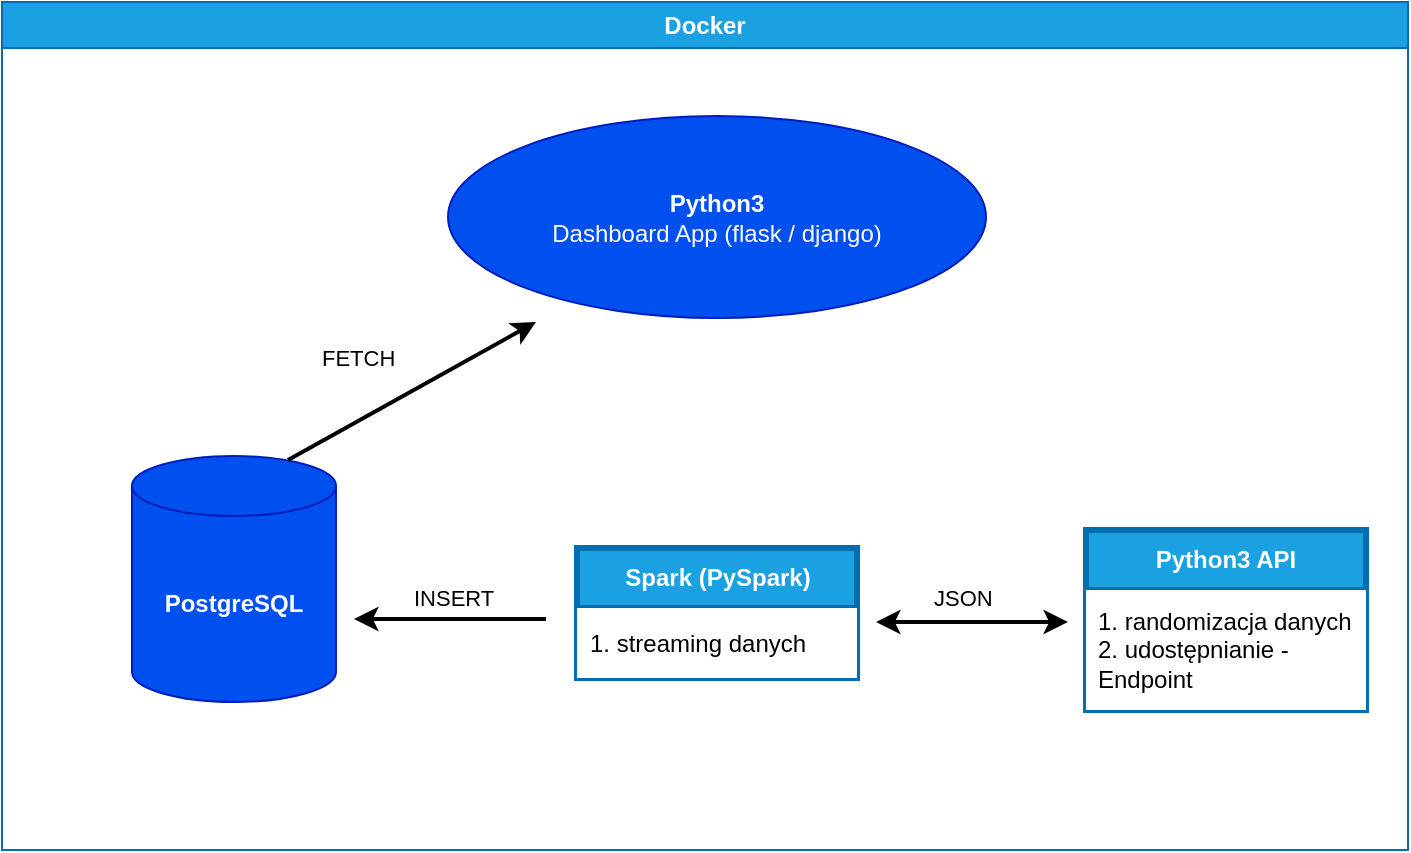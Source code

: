 <mxfile version="24.1.0" type="device">
  <diagram name="Strona-1" id="2ZppeSoiIfE6H7o7fYgK">
    <mxGraphModel dx="954" dy="727" grid="0" gridSize="10" guides="1" tooltips="1" connect="1" arrows="1" fold="1" page="1" pageScale="1" pageWidth="827" pageHeight="1169" background="#ffffff" math="0" shadow="0">
      <root>
        <mxCell id="0" />
        <mxCell id="1" parent="0" />
        <mxCell id="7Bt4KtoVOsmTnt3ndda_-1" value="Docker" style="swimlane;whiteSpace=wrap;html=1;fillColor=#1ba1e2;fontColor=#ffffff;strokeColor=#006EAF;" vertex="1" parent="1">
          <mxGeometry x="33" y="41" width="703" height="424" as="geometry">
            <mxRectangle x="37" y="41" width="73" height="26" as="alternateBounds" />
          </mxGeometry>
        </mxCell>
        <mxCell id="7Bt4KtoVOsmTnt3ndda_-15" value="&lt;b&gt;Python3 API&lt;/b&gt;" style="swimlane;fontStyle=0;childLayout=stackLayout;horizontal=1;startSize=30;horizontalStack=0;resizeParent=1;resizeParentMax=0;resizeLast=0;collapsible=1;marginBottom=0;whiteSpace=wrap;html=1;strokeColor=#006EAF;strokeWidth=3;fontColor=#ffffff;fillColor=#1ba1e2;" vertex="1" parent="7Bt4KtoVOsmTnt3ndda_-1">
          <mxGeometry x="542" y="264" width="140" height="90" as="geometry" />
        </mxCell>
        <mxCell id="7Bt4KtoVOsmTnt3ndda_-16" value="&lt;font color=&quot;#000000&quot;&gt;1. randomizacja danych&lt;/font&gt;&lt;div&gt;&lt;font color=&quot;#000000&quot;&gt;2. udostępnianie - Endpoint&lt;/font&gt;&lt;/div&gt;" style="text;strokeColor=none;fillColor=#FFFFFF;align=left;verticalAlign=middle;spacingLeft=4;spacingRight=4;overflow=hidden;points=[[0,0.5],[1,0.5]];portConstraint=eastwest;rotatable=0;whiteSpace=wrap;html=1;" vertex="1" parent="7Bt4KtoVOsmTnt3ndda_-15">
          <mxGeometry y="30" width="140" height="60" as="geometry" />
        </mxCell>
        <mxCell id="7Bt4KtoVOsmTnt3ndda_-19" value="&lt;b&gt;PostgreSQL&lt;/b&gt;" style="shape=cylinder3;whiteSpace=wrap;html=1;boundedLbl=1;backgroundOutline=1;size=15;fillColor=#0050ef;fontColor=#ffffff;strokeColor=#001DBC;" vertex="1" parent="7Bt4KtoVOsmTnt3ndda_-1">
          <mxGeometry x="65" y="227" width="102" height="123" as="geometry" />
        </mxCell>
        <mxCell id="7Bt4KtoVOsmTnt3ndda_-27" value="" style="endArrow=classic;html=1;rounded=0;strokeWidth=2;strokeColor=#000000;startArrow=classic;startFill=1;" edge="1" parent="7Bt4KtoVOsmTnt3ndda_-1">
          <mxGeometry width="50" height="50" relative="1" as="geometry">
            <mxPoint x="533" y="310" as="sourcePoint" />
            <mxPoint x="437" y="310" as="targetPoint" />
          </mxGeometry>
        </mxCell>
        <mxCell id="7Bt4KtoVOsmTnt3ndda_-28" value="&lt;b&gt;Spark (PySpark)&lt;/b&gt;" style="swimlane;fontStyle=0;childLayout=stackLayout;horizontal=1;startSize=30;horizontalStack=0;resizeParent=1;resizeParentMax=0;resizeLast=0;collapsible=1;marginBottom=0;whiteSpace=wrap;html=1;strokeColor=#006EAF;strokeWidth=3;fontColor=#ffffff;fillColor=#1ba1e2;" vertex="1" parent="7Bt4KtoVOsmTnt3ndda_-1">
          <mxGeometry x="287.5" y="273" width="140" height="65" as="geometry" />
        </mxCell>
        <mxCell id="7Bt4KtoVOsmTnt3ndda_-29" value="&lt;font color=&quot;#000000&quot;&gt;1. streaming danych&lt;/font&gt;" style="text;strokeColor=none;fillColor=#FFFFFF;align=left;verticalAlign=middle;spacingLeft=4;spacingRight=4;overflow=hidden;points=[[0,0.5],[1,0.5]];portConstraint=eastwest;rotatable=0;whiteSpace=wrap;html=1;" vertex="1" parent="7Bt4KtoVOsmTnt3ndda_-28">
          <mxGeometry y="30" width="140" height="35" as="geometry" />
        </mxCell>
        <mxCell id="7Bt4KtoVOsmTnt3ndda_-32" value="&lt;b&gt;Python3&lt;/b&gt;&lt;br&gt;Dashboard App (flask / django)" style="ellipse;whiteSpace=wrap;html=1;align=center;newEdgeStyle={&quot;edgeStyle&quot;:&quot;entityRelationEdgeStyle&quot;,&quot;startArrow&quot;:&quot;none&quot;,&quot;endArrow&quot;:&quot;none&quot;,&quot;segment&quot;:10,&quot;curved&quot;:1,&quot;sourcePerimeterSpacing&quot;:0,&quot;targetPerimeterSpacing&quot;:0};treeFolding=1;treeMoving=1;fillColor=#0050ef;fontColor=#ffffff;strokeColor=#001DBC;" vertex="1" parent="7Bt4KtoVOsmTnt3ndda_-1">
          <mxGeometry x="223" y="57" width="269" height="101" as="geometry" />
        </mxCell>
        <mxCell id="7Bt4KtoVOsmTnt3ndda_-33" value="" style="endArrow=classic;html=1;rounded=0;strokeWidth=2;strokeColor=#000000;exitX=0.765;exitY=0.016;exitDx=0;exitDy=0;exitPerimeter=0;" edge="1" parent="7Bt4KtoVOsmTnt3ndda_-1" source="7Bt4KtoVOsmTnt3ndda_-19">
          <mxGeometry width="50" height="50" relative="1" as="geometry">
            <mxPoint x="163" y="254" as="sourcePoint" />
            <mxPoint x="267" y="160" as="targetPoint" />
          </mxGeometry>
        </mxCell>
        <mxCell id="7Bt4KtoVOsmTnt3ndda_-31" value="" style="endArrow=classic;html=1;rounded=0;strokeWidth=2;strokeColor=#000000;" edge="1" parent="7Bt4KtoVOsmTnt3ndda_-1">
          <mxGeometry width="50" height="50" relative="1" as="geometry">
            <mxPoint x="272" y="308.5" as="sourcePoint" />
            <mxPoint x="176" y="308.5" as="targetPoint" />
          </mxGeometry>
        </mxCell>
        <mxCell id="7Bt4KtoVOsmTnt3ndda_-34" value="&lt;font style=&quot;font-size: 11px;&quot; color=&quot;#000000&quot;&gt;JSON&lt;/font&gt;" style="text;strokeColor=none;fillColor=none;align=left;verticalAlign=middle;spacingLeft=4;spacingRight=4;overflow=hidden;points=[[0,0.5],[1,0.5]];portConstraint=eastwest;rotatable=0;whiteSpace=wrap;html=1;" vertex="1" parent="7Bt4KtoVOsmTnt3ndda_-1">
          <mxGeometry x="460" y="283" width="80" height="30" as="geometry" />
        </mxCell>
        <mxCell id="7Bt4KtoVOsmTnt3ndda_-35" value="&lt;font style=&quot;font-size: 11px;&quot; color=&quot;#000000&quot;&gt;INSERT&lt;/font&gt;" style="text;strokeColor=none;fillColor=none;align=left;verticalAlign=middle;spacingLeft=4;spacingRight=4;overflow=hidden;points=[[0,0.5],[1,0.5]];portConstraint=eastwest;rotatable=0;whiteSpace=wrap;html=1;" vertex="1" parent="7Bt4KtoVOsmTnt3ndda_-1">
          <mxGeometry x="200" y="283" width="80" height="30" as="geometry" />
        </mxCell>
        <mxCell id="7Bt4KtoVOsmTnt3ndda_-36" value="&lt;font style=&quot;font-size: 11px;&quot; color=&quot;#000000&quot;&gt;FETCH&lt;/font&gt;" style="text;strokeColor=none;fillColor=none;align=left;verticalAlign=middle;spacingLeft=4;spacingRight=4;overflow=hidden;points=[[0,0.5],[1,0.5]];portConstraint=eastwest;rotatable=0;whiteSpace=wrap;html=1;" vertex="1" parent="7Bt4KtoVOsmTnt3ndda_-1">
          <mxGeometry x="154" y="163" width="78" height="30" as="geometry" />
        </mxCell>
      </root>
    </mxGraphModel>
  </diagram>
</mxfile>
